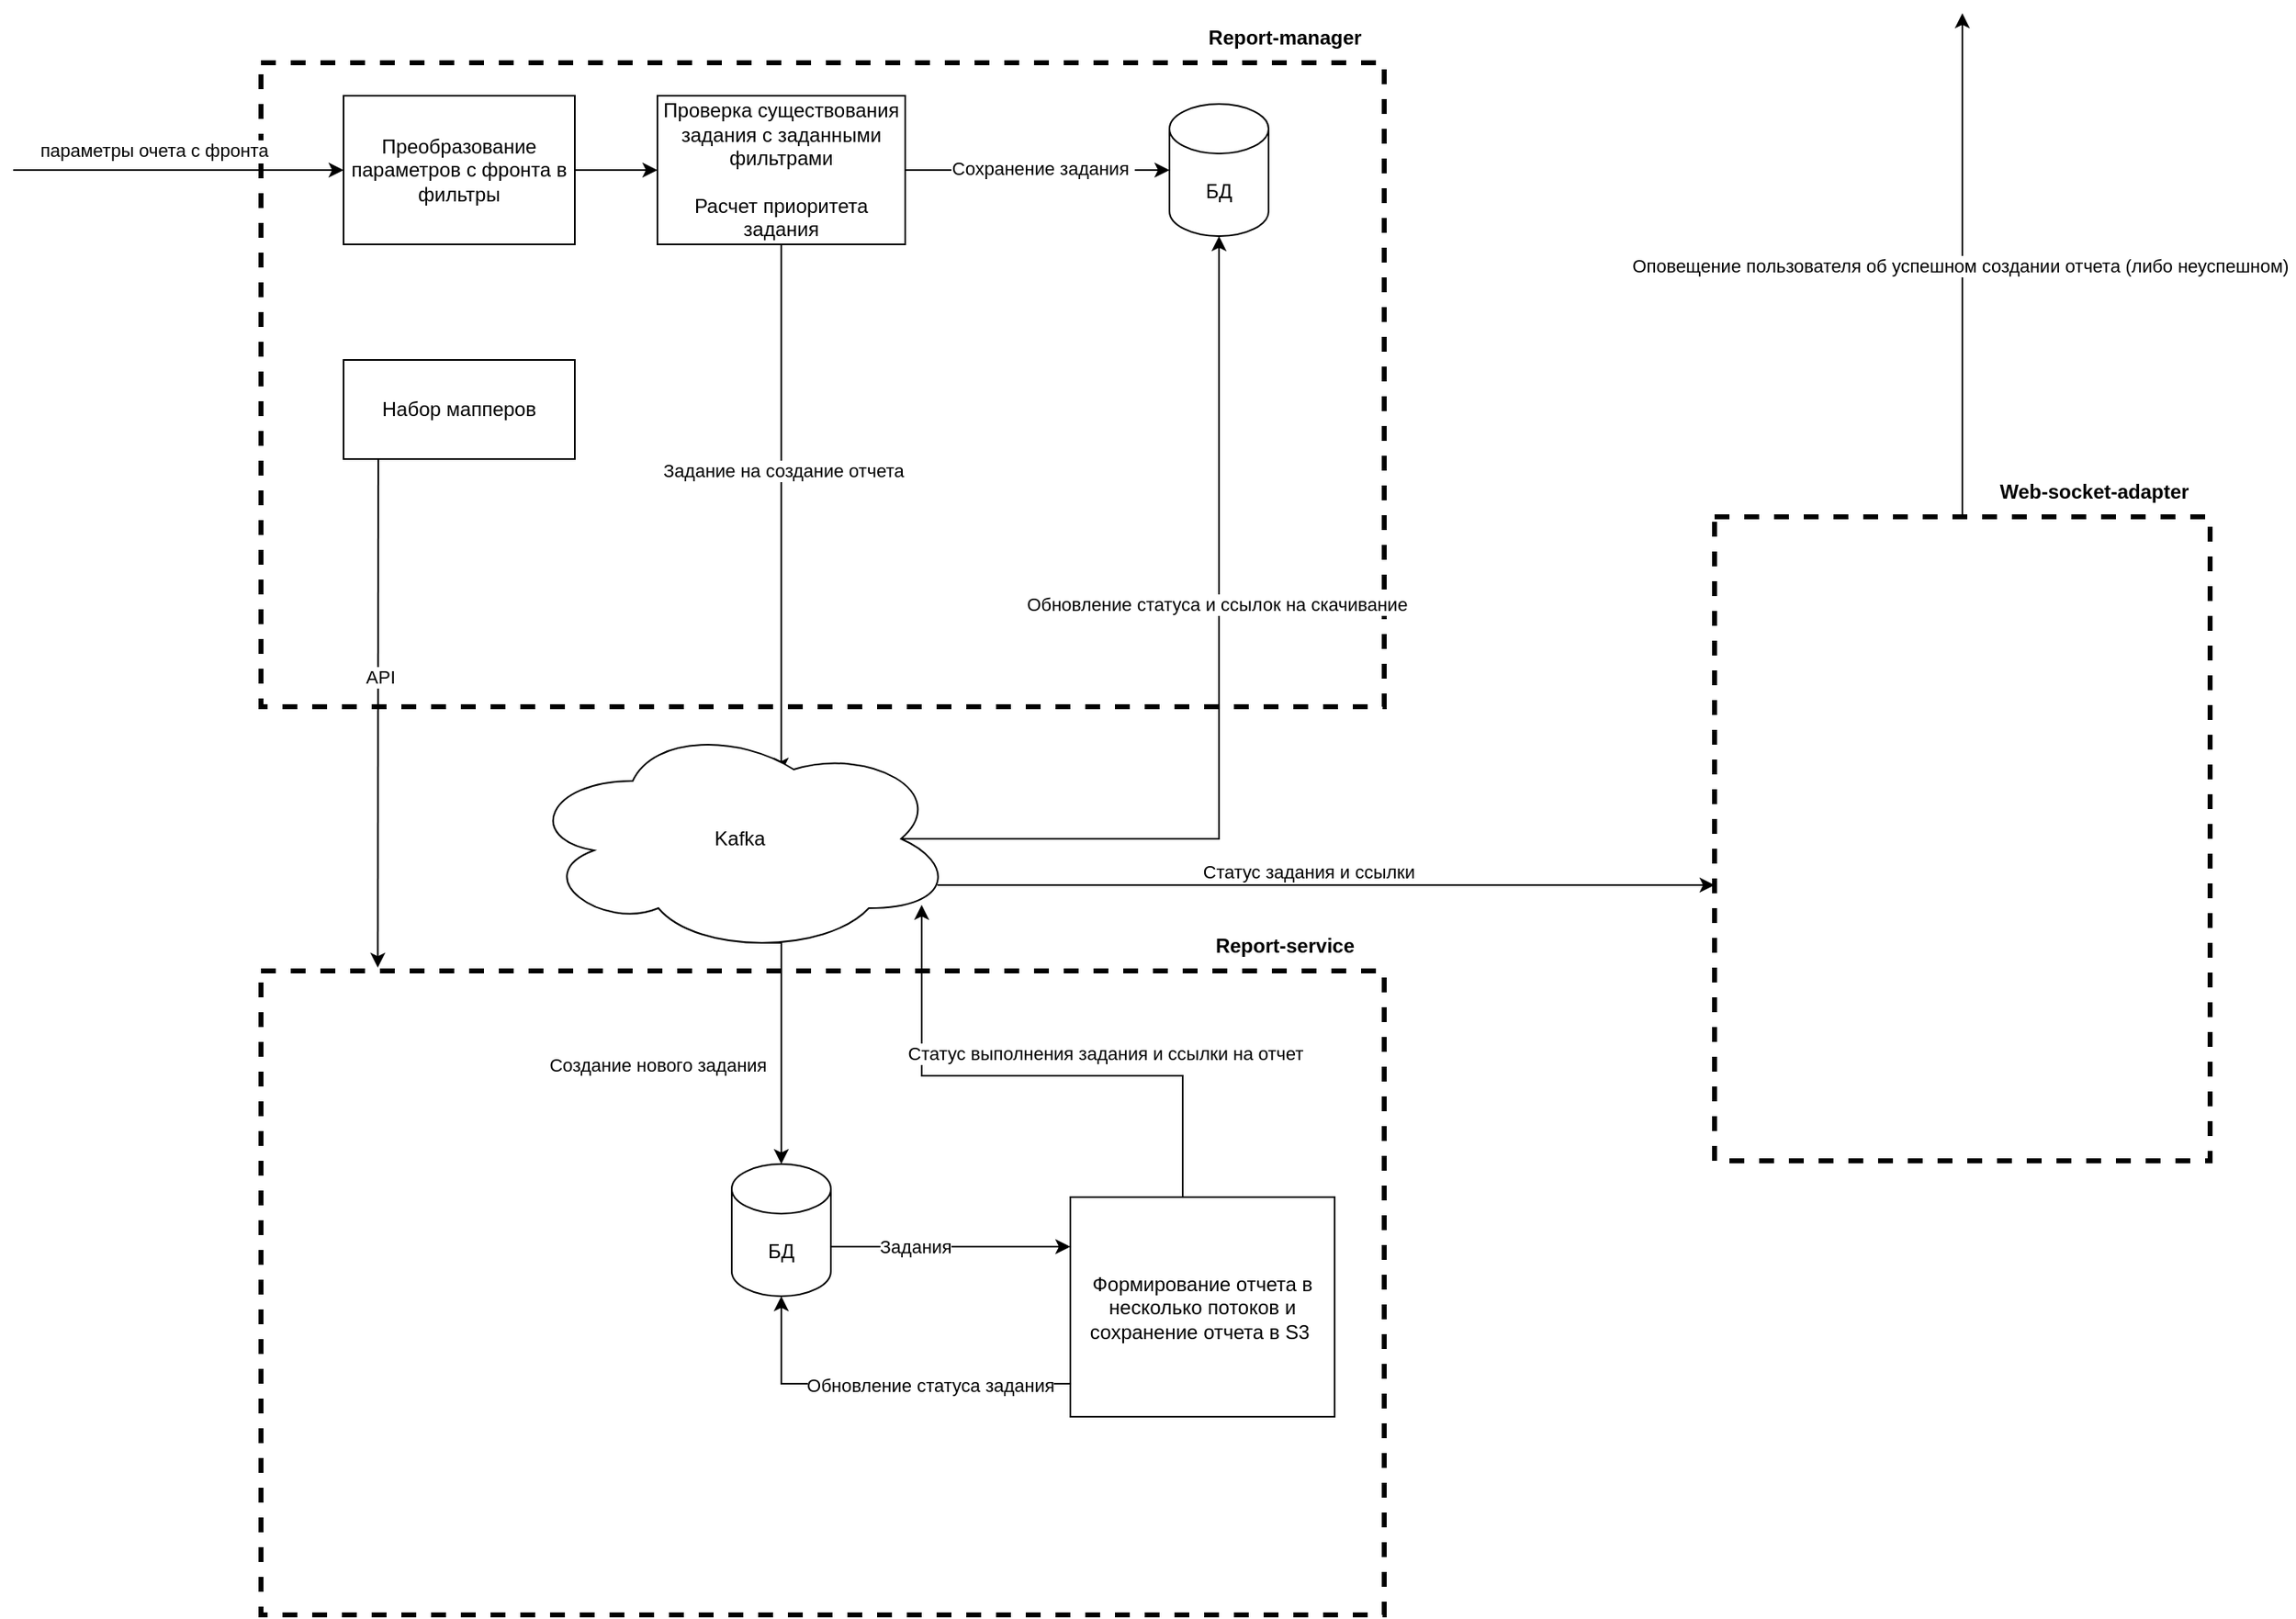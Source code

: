 <mxfile version="16.2.7" type="github">
  <diagram id="--_mKY9uIyGNnoBqqsMm" name="Page-1">
    <mxGraphModel dx="1019" dy="519" grid="1" gridSize="10" guides="1" tooltips="1" connect="1" arrows="1" fold="1" page="1" pageScale="1" pageWidth="1169" pageHeight="1654" math="0" shadow="0">
      <root>
        <mxCell id="0" />
        <mxCell id="1" parent="0" />
        <mxCell id="ihDoaSoHkPEgw2970Gpz-1" value="" style="rounded=0;whiteSpace=wrap;html=1;dashed=1;strokeColor=default;fillColor=none;strokeWidth=3;" parent="1" vertex="1">
          <mxGeometry x="160" y="160" width="680" height="390" as="geometry" />
        </mxCell>
        <mxCell id="ihDoaSoHkPEgw2970Gpz-2" value="Report-manager" style="text;html=1;strokeColor=none;fillColor=none;align=center;verticalAlign=middle;whiteSpace=wrap;rounded=0;fontStyle=1" parent="1" vertex="1">
          <mxGeometry x="710" y="130" width="140" height="30" as="geometry" />
        </mxCell>
        <mxCell id="ihDoaSoHkPEgw2970Gpz-3" value="" style="rounded=0;whiteSpace=wrap;html=1;dashed=1;strokeColor=default;fillColor=none;strokeWidth=3;" parent="1" vertex="1">
          <mxGeometry x="160" y="710" width="680" height="390" as="geometry" />
        </mxCell>
        <mxCell id="ihDoaSoHkPEgw2970Gpz-4" value="Report-service" style="text;html=1;strokeColor=none;fillColor=none;align=center;verticalAlign=middle;whiteSpace=wrap;rounded=0;fontStyle=1" parent="1" vertex="1">
          <mxGeometry x="710" y="680" width="140" height="30" as="geometry" />
        </mxCell>
        <mxCell id="ihDoaSoHkPEgw2970Gpz-5" value="" style="endArrow=classic;html=1;rounded=0;" parent="1" target="ihDoaSoHkPEgw2970Gpz-7" edge="1">
          <mxGeometry width="50" height="50" relative="1" as="geometry">
            <mxPoint x="10" y="225" as="sourcePoint" />
            <mxPoint x="159" y="202" as="targetPoint" />
          </mxGeometry>
        </mxCell>
        <mxCell id="ihDoaSoHkPEgw2970Gpz-6" value="параметры очета с фронта" style="edgeLabel;html=1;align=center;verticalAlign=middle;resizable=0;points=[];" parent="ihDoaSoHkPEgw2970Gpz-5" vertex="1" connectable="0">
          <mxGeometry x="-0.437" y="-1" relative="1" as="geometry">
            <mxPoint x="28" y="-13" as="offset" />
          </mxGeometry>
        </mxCell>
        <mxCell id="NRzl2iRrGpZ0gu4GAXt2-4" style="edgeStyle=orthogonalEdgeStyle;rounded=0;orthogonalLoop=1;jettySize=auto;html=1;exitX=1;exitY=0.5;exitDx=0;exitDy=0;" edge="1" parent="1" source="ihDoaSoHkPEgw2970Gpz-7" target="NRzl2iRrGpZ0gu4GAXt2-3">
          <mxGeometry relative="1" as="geometry" />
        </mxCell>
        <mxCell id="ihDoaSoHkPEgw2970Gpz-7" value="Преобразование параметров с фронта в фильтры" style="rounded=0;whiteSpace=wrap;html=1;strokeColor=default;strokeWidth=1;fillColor=default;" parent="1" vertex="1">
          <mxGeometry x="210" y="180" width="140" height="90" as="geometry" />
        </mxCell>
        <mxCell id="NRzl2iRrGpZ0gu4GAXt2-1" value="" style="endArrow=classic;html=1;rounded=0;entryX=0.104;entryY=-0.005;entryDx=0;entryDy=0;entryPerimeter=0;exitX=0.15;exitY=0.993;exitDx=0;exitDy=0;exitPerimeter=0;" edge="1" parent="1" source="NRzl2iRrGpZ0gu4GAXt2-30" target="ihDoaSoHkPEgw2970Gpz-3">
          <mxGeometry width="50" height="50" relative="1" as="geometry">
            <mxPoint x="231" y="270" as="sourcePoint" />
            <mxPoint x="229" y="700" as="targetPoint" />
          </mxGeometry>
        </mxCell>
        <mxCell id="NRzl2iRrGpZ0gu4GAXt2-2" value="API" style="edgeLabel;html=1;align=center;verticalAlign=middle;resizable=0;points=[];" vertex="1" connectable="0" parent="NRzl2iRrGpZ0gu4GAXt2-1">
          <mxGeometry x="-0.143" y="1" relative="1" as="geometry">
            <mxPoint as="offset" />
          </mxGeometry>
        </mxCell>
        <mxCell id="NRzl2iRrGpZ0gu4GAXt2-6" style="edgeStyle=orthogonalEdgeStyle;rounded=0;orthogonalLoop=1;jettySize=auto;html=1;exitX=1;exitY=0.5;exitDx=0;exitDy=0;entryX=0;entryY=0.5;entryDx=0;entryDy=0;entryPerimeter=0;" edge="1" parent="1" source="NRzl2iRrGpZ0gu4GAXt2-3" target="NRzl2iRrGpZ0gu4GAXt2-5">
          <mxGeometry relative="1" as="geometry" />
        </mxCell>
        <mxCell id="NRzl2iRrGpZ0gu4GAXt2-7" value="Сохранение задания&amp;nbsp;" style="edgeLabel;html=1;align=center;verticalAlign=middle;resizable=0;points=[];" vertex="1" connectable="0" parent="NRzl2iRrGpZ0gu4GAXt2-6">
          <mxGeometry x="0.037" y="1" relative="1" as="geometry">
            <mxPoint as="offset" />
          </mxGeometry>
        </mxCell>
        <mxCell id="NRzl2iRrGpZ0gu4GAXt2-11" style="edgeStyle=orthogonalEdgeStyle;rounded=0;orthogonalLoop=1;jettySize=auto;html=1;entryX=0.596;entryY=0.214;entryDx=0;entryDy=0;entryPerimeter=0;" edge="1" parent="1" source="NRzl2iRrGpZ0gu4GAXt2-3" target="NRzl2iRrGpZ0gu4GAXt2-10">
          <mxGeometry relative="1" as="geometry" />
        </mxCell>
        <mxCell id="NRzl2iRrGpZ0gu4GAXt2-12" value="Задание на создание отчета" style="edgeLabel;html=1;align=center;verticalAlign=middle;resizable=0;points=[];" vertex="1" connectable="0" parent="NRzl2iRrGpZ0gu4GAXt2-11">
          <mxGeometry x="-0.144" y="1" relative="1" as="geometry">
            <mxPoint as="offset" />
          </mxGeometry>
        </mxCell>
        <mxCell id="NRzl2iRrGpZ0gu4GAXt2-3" value="Проверка существования задания с заданными фильтрами&lt;br&gt;&lt;br&gt;Расчет приоритета задания" style="rounded=0;whiteSpace=wrap;html=1;" vertex="1" parent="1">
          <mxGeometry x="400" y="180" width="150" height="90" as="geometry" />
        </mxCell>
        <mxCell id="NRzl2iRrGpZ0gu4GAXt2-5" value="БД" style="shape=cylinder3;whiteSpace=wrap;html=1;boundedLbl=1;backgroundOutline=1;size=15;" vertex="1" parent="1">
          <mxGeometry x="710" y="185" width="60" height="80" as="geometry" />
        </mxCell>
        <mxCell id="NRzl2iRrGpZ0gu4GAXt2-14" style="edgeStyle=orthogonalEdgeStyle;rounded=0;orthogonalLoop=1;jettySize=auto;html=1;exitX=0.55;exitY=0.95;exitDx=0;exitDy=0;exitPerimeter=0;entryX=0.5;entryY=0;entryDx=0;entryDy=0;entryPerimeter=0;" edge="1" parent="1" source="NRzl2iRrGpZ0gu4GAXt2-10" target="NRzl2iRrGpZ0gu4GAXt2-13">
          <mxGeometry relative="1" as="geometry">
            <Array as="points">
              <mxPoint x="475" y="693" />
            </Array>
          </mxGeometry>
        </mxCell>
        <mxCell id="NRzl2iRrGpZ0gu4GAXt2-15" value="Создание нового задания" style="edgeLabel;html=1;align=center;verticalAlign=middle;resizable=0;points=[];" vertex="1" connectable="0" parent="NRzl2iRrGpZ0gu4GAXt2-14">
          <mxGeometry x="0.172" y="1" relative="1" as="geometry">
            <mxPoint x="-76" as="offset" />
          </mxGeometry>
        </mxCell>
        <mxCell id="NRzl2iRrGpZ0gu4GAXt2-23" style="edgeStyle=orthogonalEdgeStyle;rounded=0;orthogonalLoop=1;jettySize=auto;html=1;entryX=0.5;entryY=1;entryDx=0;entryDy=0;entryPerimeter=0;exitX=0.875;exitY=0.5;exitDx=0;exitDy=0;exitPerimeter=0;" edge="1" parent="1" source="NRzl2iRrGpZ0gu4GAXt2-10" target="NRzl2iRrGpZ0gu4GAXt2-5">
          <mxGeometry relative="1" as="geometry" />
        </mxCell>
        <mxCell id="NRzl2iRrGpZ0gu4GAXt2-24" value="Обновление статуса и ссылок на скачивание&amp;nbsp;" style="edgeLabel;html=1;align=center;verticalAlign=middle;resizable=0;points=[];" vertex="1" connectable="0" parent="NRzl2iRrGpZ0gu4GAXt2-23">
          <mxGeometry x="0.2" relative="1" as="geometry">
            <mxPoint as="offset" />
          </mxGeometry>
        </mxCell>
        <mxCell id="NRzl2iRrGpZ0gu4GAXt2-27" style="edgeStyle=orthogonalEdgeStyle;rounded=0;orthogonalLoop=1;jettySize=auto;html=1;exitX=0.96;exitY=0.7;exitDx=0;exitDy=0;exitPerimeter=0;" edge="1" parent="1" source="NRzl2iRrGpZ0gu4GAXt2-10" target="NRzl2iRrGpZ0gu4GAXt2-25">
          <mxGeometry relative="1" as="geometry">
            <Array as="points">
              <mxPoint x="1120" y="658" />
              <mxPoint x="1120" y="658" />
            </Array>
          </mxGeometry>
        </mxCell>
        <mxCell id="NRzl2iRrGpZ0gu4GAXt2-28" value="Статус задания и ссылки" style="edgeLabel;html=1;align=center;verticalAlign=middle;resizable=0;points=[];" vertex="1" connectable="0" parent="NRzl2iRrGpZ0gu4GAXt2-27">
          <mxGeometry x="0.175" y="2" relative="1" as="geometry">
            <mxPoint x="-52" y="-6" as="offset" />
          </mxGeometry>
        </mxCell>
        <mxCell id="NRzl2iRrGpZ0gu4GAXt2-10" value="Kafka" style="ellipse;shape=cloud;whiteSpace=wrap;html=1;" vertex="1" parent="1">
          <mxGeometry x="320" y="560" width="260" height="140" as="geometry" />
        </mxCell>
        <mxCell id="NRzl2iRrGpZ0gu4GAXt2-17" style="edgeStyle=orthogonalEdgeStyle;rounded=0;orthogonalLoop=1;jettySize=auto;html=1;" edge="1" parent="1" source="NRzl2iRrGpZ0gu4GAXt2-13" target="NRzl2iRrGpZ0gu4GAXt2-16">
          <mxGeometry relative="1" as="geometry">
            <Array as="points">
              <mxPoint x="560" y="877" />
              <mxPoint x="560" y="877" />
            </Array>
          </mxGeometry>
        </mxCell>
        <mxCell id="NRzl2iRrGpZ0gu4GAXt2-19" value="Задания" style="edgeLabel;html=1;align=center;verticalAlign=middle;resizable=0;points=[];" vertex="1" connectable="0" parent="NRzl2iRrGpZ0gu4GAXt2-17">
          <mxGeometry x="-0.304" relative="1" as="geometry">
            <mxPoint as="offset" />
          </mxGeometry>
        </mxCell>
        <mxCell id="NRzl2iRrGpZ0gu4GAXt2-13" value="БД" style="shape=cylinder3;whiteSpace=wrap;html=1;boundedLbl=1;backgroundOutline=1;size=15;" vertex="1" parent="1">
          <mxGeometry x="445" y="827" width="60" height="80" as="geometry" />
        </mxCell>
        <mxCell id="NRzl2iRrGpZ0gu4GAXt2-18" style="edgeStyle=orthogonalEdgeStyle;rounded=0;orthogonalLoop=1;jettySize=auto;html=1;" edge="1" parent="1" source="NRzl2iRrGpZ0gu4GAXt2-16" target="NRzl2iRrGpZ0gu4GAXt2-13">
          <mxGeometry relative="1" as="geometry">
            <Array as="points">
              <mxPoint x="475" y="960" />
            </Array>
          </mxGeometry>
        </mxCell>
        <mxCell id="NRzl2iRrGpZ0gu4GAXt2-20" value="Обновление статуса задания" style="edgeLabel;html=1;align=center;verticalAlign=middle;resizable=0;points=[];" vertex="1" connectable="0" parent="NRzl2iRrGpZ0gu4GAXt2-18">
          <mxGeometry x="-0.254" y="1" relative="1" as="geometry">
            <mxPoint as="offset" />
          </mxGeometry>
        </mxCell>
        <mxCell id="NRzl2iRrGpZ0gu4GAXt2-21" style="edgeStyle=orthogonalEdgeStyle;rounded=0;orthogonalLoop=1;jettySize=auto;html=1;exitX=0.425;exitY=-0.001;exitDx=0;exitDy=0;exitPerimeter=0;entryX=0.923;entryY=0.786;entryDx=0;entryDy=0;entryPerimeter=0;" edge="1" parent="1" source="NRzl2iRrGpZ0gu4GAXt2-16" target="NRzl2iRrGpZ0gu4GAXt2-10">
          <mxGeometry relative="1" as="geometry" />
        </mxCell>
        <mxCell id="NRzl2iRrGpZ0gu4GAXt2-22" value="Статус выполнения задания и ссылки на отчет" style="edgeLabel;html=1;align=center;verticalAlign=middle;resizable=0;points=[];" vertex="1" connectable="0" parent="NRzl2iRrGpZ0gu4GAXt2-21">
          <mxGeometry x="0.089" y="-1" relative="1" as="geometry">
            <mxPoint x="62" y="-13" as="offset" />
          </mxGeometry>
        </mxCell>
        <mxCell id="NRzl2iRrGpZ0gu4GAXt2-16" value="Формирование отчета в несколько потоков и сохранение отчета в S3&amp;nbsp;" style="rounded=0;whiteSpace=wrap;html=1;" vertex="1" parent="1">
          <mxGeometry x="650" y="847" width="160" height="133" as="geometry" />
        </mxCell>
        <mxCell id="NRzl2iRrGpZ0gu4GAXt2-29" value="Оповещение пользователя об успешном создании отчета (либо неуспешном)&amp;nbsp;" style="edgeStyle=orthogonalEdgeStyle;rounded=0;orthogonalLoop=1;jettySize=auto;html=1;" edge="1" parent="1" source="NRzl2iRrGpZ0gu4GAXt2-25">
          <mxGeometry relative="1" as="geometry">
            <mxPoint x="1190" y="130" as="targetPoint" />
          </mxGeometry>
        </mxCell>
        <mxCell id="NRzl2iRrGpZ0gu4GAXt2-25" value="" style="rounded=0;whiteSpace=wrap;html=1;dashed=1;strokeColor=default;fillColor=none;strokeWidth=3;" vertex="1" parent="1">
          <mxGeometry x="1040" y="435" width="300" height="390" as="geometry" />
        </mxCell>
        <mxCell id="NRzl2iRrGpZ0gu4GAXt2-26" value="Web-socket-adapter" style="text;html=1;strokeColor=none;fillColor=none;align=center;verticalAlign=middle;whiteSpace=wrap;rounded=0;fontStyle=1" vertex="1" parent="1">
          <mxGeometry x="1200" y="405" width="140" height="30" as="geometry" />
        </mxCell>
        <mxCell id="NRzl2iRrGpZ0gu4GAXt2-30" value="Набор мапперов" style="rounded=0;whiteSpace=wrap;html=1;" vertex="1" parent="1">
          <mxGeometry x="210" y="340" width="140" height="60" as="geometry" />
        </mxCell>
      </root>
    </mxGraphModel>
  </diagram>
</mxfile>
